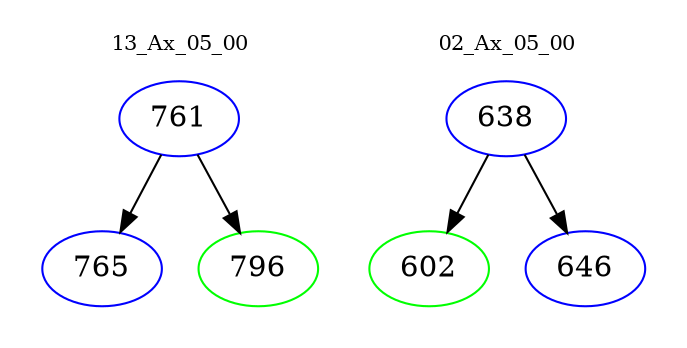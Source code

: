 digraph{
subgraph cluster_0 {
color = white
label = "13_Ax_05_00";
fontsize=10;
T0_761 [label="761", color="blue"]
T0_761 -> T0_765 [color="black"]
T0_765 [label="765", color="blue"]
T0_761 -> T0_796 [color="black"]
T0_796 [label="796", color="green"]
}
subgraph cluster_1 {
color = white
label = "02_Ax_05_00";
fontsize=10;
T1_638 [label="638", color="blue"]
T1_638 -> T1_602 [color="black"]
T1_602 [label="602", color="green"]
T1_638 -> T1_646 [color="black"]
T1_646 [label="646", color="blue"]
}
}
